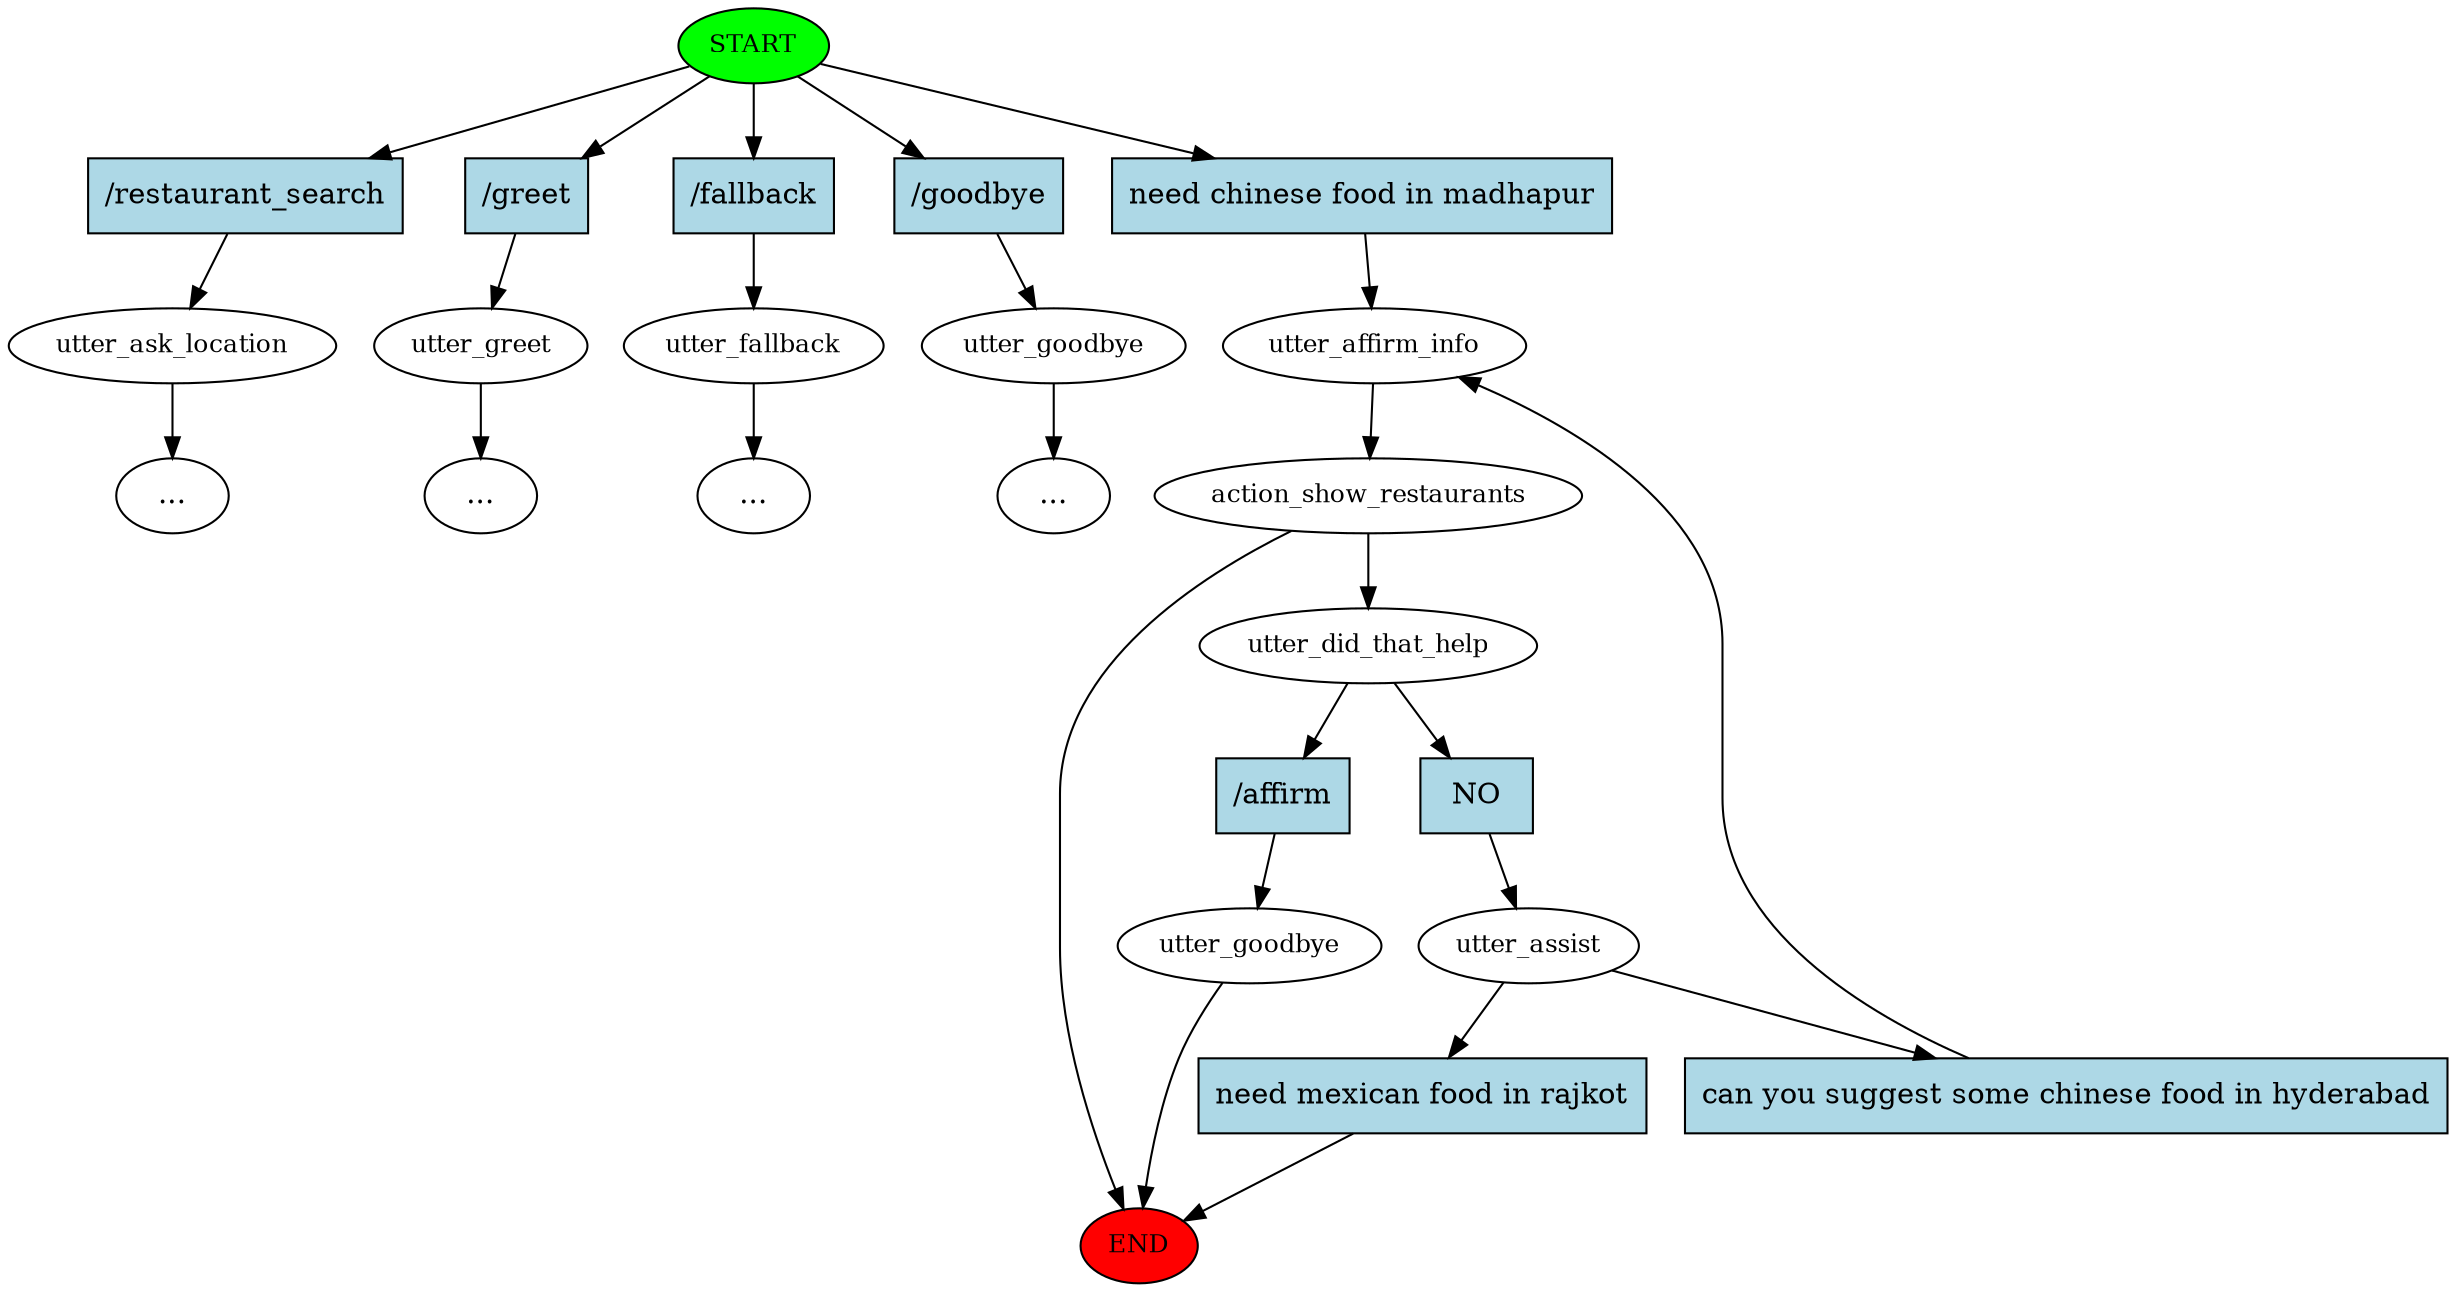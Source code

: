 digraph  {
0 [class="start active", fillcolor=green, fontsize=12, label=START, style=filled];
"-1" [class=end, fillcolor=red, fontsize=12, label=END, style=filled];
1 [class="", fontsize=12, label=utter_ask_location];
2 [class="", fontsize=12, label=utter_greet];
5 [class="", fontsize=12, label=utter_fallback];
"-7" [class=ellipsis, label="..."];
6 [class="", fontsize=12, label=utter_goodbye];
"-8" [class=ellipsis, label="..."];
"-12" [class=ellipsis, label="..."];
12 [class=active, fontsize=12, label=utter_affirm_info];
13 [class=active, fontsize=12, label=action_show_restaurants];
14 [class="active dashed", fontsize=12, label=utter_did_that_help];
15 [class="", fontsize=12, label=utter_goodbye];
"-14" [class=ellipsis, label="..."];
22 [class=active, fontsize=12, label=utter_assist];
30 [class=intent, fillcolor=lightblue, label="/restaurant_search", shape=rect, style=filled];
31 [class=intent, fillcolor=lightblue, label="/greet", shape=rect, style=filled];
32 [class=intent, fillcolor=lightblue, label="/fallback", shape=rect, style=filled];
33 [class=intent, fillcolor=lightblue, label="/goodbye", shape=rect, style=filled];
34 [class="intent active", fillcolor=lightblue, label="need chinese food in madhapur", shape=rect, style=filled];
35 [class=intent, fillcolor=lightblue, label="/affirm", shape=rect, style=filled];
36 [class="intent active", fillcolor=lightblue, label=NO, shape=rect, style=filled];
37 [class=intent, fillcolor=lightblue, label="need mexican food in rajkot", shape=rect, style=filled];
38 [class="intent active", fillcolor=lightblue, label="can you suggest some chinese food in hyderabad", shape=rect, style=filled];
0 -> 30  [class="", key=0];
0 -> 31  [class="", key=0];
0 -> 32  [class="", key=0];
0 -> 33  [class="", key=0];
0 -> 34  [class=active, key=0];
1 -> "-12"  [class="", key=NONE, label=""];
2 -> "-14"  [class="", key=NONE, label=""];
5 -> "-7"  [class="", key=NONE, label=""];
6 -> "-8"  [class="", key=NONE, label=""];
12 -> 13  [class=active, key=NONE, label=""];
13 -> 14  [class=active, key=NONE, label=""];
13 -> "-1"  [class="", key=NONE, label=""];
14 -> 35  [class="", key=0];
14 -> 36  [class=active, key=0];
15 -> "-1"  [class="", key=NONE, label=""];
22 -> 37  [class="", key=0];
22 -> 38  [class=active, key=0];
30 -> 1  [class="", key=0];
31 -> 2  [class="", key=0];
32 -> 5  [class="", key=0];
33 -> 6  [class="", key=0];
34 -> 12  [class=active, key=0];
35 -> 15  [class="", key=0];
36 -> 22  [class=active, key=0];
37 -> "-1"  [class="", key=0];
38 -> 12  [class=active, key=0];
}
